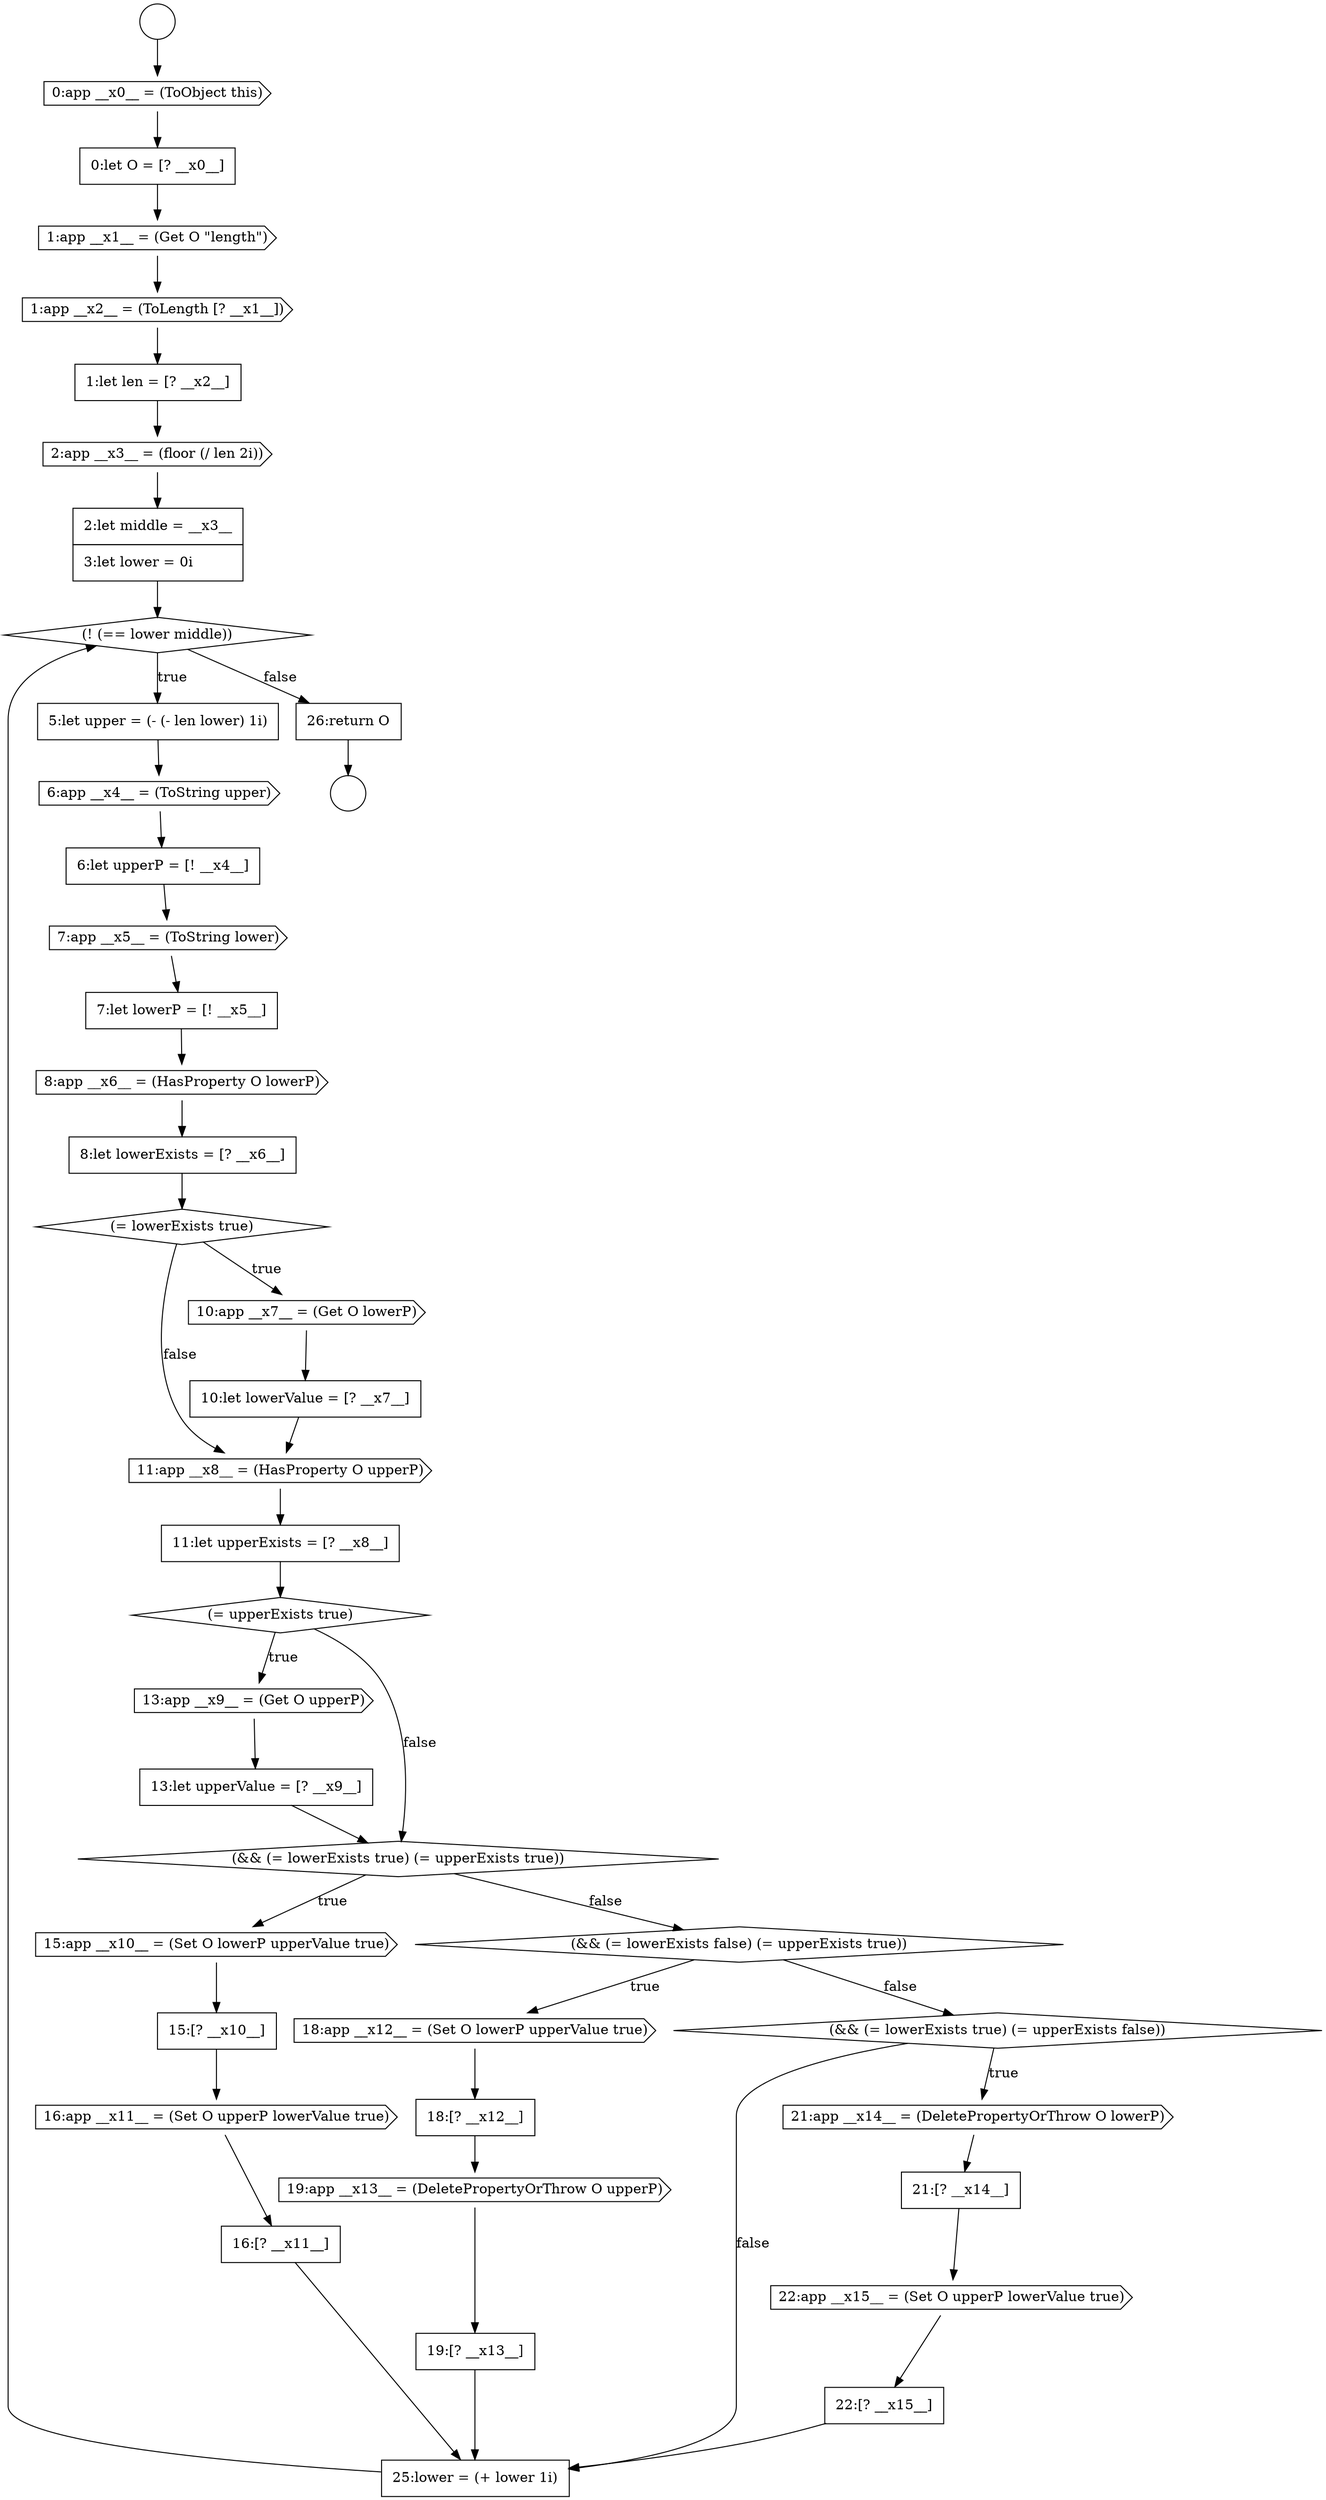 digraph {
  node15303 [shape=none, margin=0, label=<<font color="black">
    <table border="0" cellborder="1" cellspacing="0" cellpadding="10">
      <tr><td align="left">1:let len = [? __x2__]</td></tr>
    </table>
  </font>> color="black" fillcolor="white" style=filled]
  node15311 [shape=none, margin=0, label=<<font color="black">
    <table border="0" cellborder="1" cellspacing="0" cellpadding="10">
      <tr><td align="left">7:let lowerP = [! __x5__]</td></tr>
    </table>
  </font>> color="black" fillcolor="white" style=filled]
  node15312 [shape=cds, label=<<font color="black">8:app __x6__ = (HasProperty O lowerP)</font>> color="black" fillcolor="white" style=filled]
  node15307 [shape=none, margin=0, label=<<font color="black">
    <table border="0" cellborder="1" cellspacing="0" cellpadding="10">
      <tr><td align="left">5:let upper = (- (- len lower) 1i)</td></tr>
    </table>
  </font>> color="black" fillcolor="white" style=filled]
  node15334 [shape=none, margin=0, label=<<font color="black">
    <table border="0" cellborder="1" cellspacing="0" cellpadding="10">
      <tr><td align="left">21:[? __x14__]</td></tr>
    </table>
  </font>> color="black" fillcolor="white" style=filled]
  node15320 [shape=cds, label=<<font color="black">13:app __x9__ = (Get O upperP)</font>> color="black" fillcolor="white" style=filled]
  node15329 [shape=none, margin=0, label=<<font color="black">
    <table border="0" cellborder="1" cellspacing="0" cellpadding="10">
      <tr><td align="left">18:[? __x12__]</td></tr>
    </table>
  </font>> color="black" fillcolor="white" style=filled]
  node15316 [shape=none, margin=0, label=<<font color="black">
    <table border="0" cellborder="1" cellspacing="0" cellpadding="10">
      <tr><td align="left">10:let lowerValue = [? __x7__]</td></tr>
    </table>
  </font>> color="black" fillcolor="white" style=filled]
  node15297 [shape=circle label=" " color="black" fillcolor="white" style=filled]
  node15326 [shape=none, margin=0, label=<<font color="black">
    <table border="0" cellborder="1" cellspacing="0" cellpadding="10">
      <tr><td align="left">16:[? __x11__]</td></tr>
    </table>
  </font>> color="black" fillcolor="white" style=filled]
  node15301 [shape=cds, label=<<font color="black">1:app __x1__ = (Get O &quot;length&quot;)</font>> color="black" fillcolor="white" style=filled]
  node15309 [shape=none, margin=0, label=<<font color="black">
    <table border="0" cellborder="1" cellspacing="0" cellpadding="10">
      <tr><td align="left">6:let upperP = [! __x4__]</td></tr>
    </table>
  </font>> color="black" fillcolor="white" style=filled]
  node15300 [shape=none, margin=0, label=<<font color="black">
    <table border="0" cellborder="1" cellspacing="0" cellpadding="10">
      <tr><td align="left">0:let O = [? __x0__]</td></tr>
    </table>
  </font>> color="black" fillcolor="white" style=filled]
  node15337 [shape=none, margin=0, label=<<font color="black">
    <table border="0" cellborder="1" cellspacing="0" cellpadding="10">
      <tr><td align="left">25:lower = (+ lower 1i)</td></tr>
    </table>
  </font>> color="black" fillcolor="white" style=filled]
  node15324 [shape=none, margin=0, label=<<font color="black">
    <table border="0" cellborder="1" cellspacing="0" cellpadding="10">
      <tr><td align="left">15:[? __x10__]</td></tr>
    </table>
  </font>> color="black" fillcolor="white" style=filled]
  node15314 [shape=diamond, label=<<font color="black">(= lowerExists true)</font>> color="black" fillcolor="white" style=filled]
  node15325 [shape=cds, label=<<font color="black">16:app __x11__ = (Set O upperP lowerValue true)</font>> color="black" fillcolor="white" style=filled]
  node15299 [shape=cds, label=<<font color="black">0:app __x0__ = (ToObject this)</font>> color="black" fillcolor="white" style=filled]
  node15331 [shape=none, margin=0, label=<<font color="black">
    <table border="0" cellborder="1" cellspacing="0" cellpadding="10">
      <tr><td align="left">19:[? __x13__]</td></tr>
    </table>
  </font>> color="black" fillcolor="white" style=filled]
  node15335 [shape=cds, label=<<font color="black">22:app __x15__ = (Set O upperP lowerValue true)</font>> color="black" fillcolor="white" style=filled]
  node15318 [shape=none, margin=0, label=<<font color="black">
    <table border="0" cellborder="1" cellspacing="0" cellpadding="10">
      <tr><td align="left">11:let upperExists = [? __x8__]</td></tr>
    </table>
  </font>> color="black" fillcolor="white" style=filled]
  node15306 [shape=diamond, label=<<font color="black">(! (== lower middle))</font>> color="black" fillcolor="white" style=filled]
  node15338 [shape=none, margin=0, label=<<font color="black">
    <table border="0" cellborder="1" cellspacing="0" cellpadding="10">
      <tr><td align="left">26:return O</td></tr>
    </table>
  </font>> color="black" fillcolor="white" style=filled]
  node15328 [shape=cds, label=<<font color="black">18:app __x12__ = (Set O lowerP upperValue true)</font>> color="black" fillcolor="white" style=filled]
  node15321 [shape=none, margin=0, label=<<font color="black">
    <table border="0" cellborder="1" cellspacing="0" cellpadding="10">
      <tr><td align="left">13:let upperValue = [? __x9__]</td></tr>
    </table>
  </font>> color="black" fillcolor="white" style=filled]
  node15330 [shape=cds, label=<<font color="black">19:app __x13__ = (DeletePropertyOrThrow O upperP)</font>> color="black" fillcolor="white" style=filled]
  node15298 [shape=circle label=" " color="black" fillcolor="white" style=filled]
  node15302 [shape=cds, label=<<font color="black">1:app __x2__ = (ToLength [? __x1__])</font>> color="black" fillcolor="white" style=filled]
  node15313 [shape=none, margin=0, label=<<font color="black">
    <table border="0" cellborder="1" cellspacing="0" cellpadding="10">
      <tr><td align="left">8:let lowerExists = [? __x6__]</td></tr>
    </table>
  </font>> color="black" fillcolor="white" style=filled]
  node15322 [shape=diamond, label=<<font color="black">(&amp;&amp; (= lowerExists true) (= upperExists true))</font>> color="black" fillcolor="white" style=filled]
  node15317 [shape=cds, label=<<font color="black">11:app __x8__ = (HasProperty O upperP)</font>> color="black" fillcolor="white" style=filled]
  node15308 [shape=cds, label=<<font color="black">6:app __x4__ = (ToString upper)</font>> color="black" fillcolor="white" style=filled]
  node15333 [shape=cds, label=<<font color="black">21:app __x14__ = (DeletePropertyOrThrow O lowerP)</font>> color="black" fillcolor="white" style=filled]
  node15323 [shape=cds, label=<<font color="black">15:app __x10__ = (Set O lowerP upperValue true)</font>> color="black" fillcolor="white" style=filled]
  node15304 [shape=cds, label=<<font color="black">2:app __x3__ = (floor (/ len 2i))</font>> color="black" fillcolor="white" style=filled]
  node15332 [shape=diamond, label=<<font color="black">(&amp;&amp; (= lowerExists true) (= upperExists false))</font>> color="black" fillcolor="white" style=filled]
  node15319 [shape=diamond, label=<<font color="black">(= upperExists true)</font>> color="black" fillcolor="white" style=filled]
  node15315 [shape=cds, label=<<font color="black">10:app __x7__ = (Get O lowerP)</font>> color="black" fillcolor="white" style=filled]
  node15336 [shape=none, margin=0, label=<<font color="black">
    <table border="0" cellborder="1" cellspacing="0" cellpadding="10">
      <tr><td align="left">22:[? __x15__]</td></tr>
    </table>
  </font>> color="black" fillcolor="white" style=filled]
  node15310 [shape=cds, label=<<font color="black">7:app __x5__ = (ToString lower)</font>> color="black" fillcolor="white" style=filled]
  node15305 [shape=none, margin=0, label=<<font color="black">
    <table border="0" cellborder="1" cellspacing="0" cellpadding="10">
      <tr><td align="left">2:let middle = __x3__</td></tr>
      <tr><td align="left">3:let lower = 0i</td></tr>
    </table>
  </font>> color="black" fillcolor="white" style=filled]
  node15327 [shape=diamond, label=<<font color="black">(&amp;&amp; (= lowerExists false) (= upperExists true))</font>> color="black" fillcolor="white" style=filled]
  node15310 -> node15311 [ color="black"]
  node15319 -> node15320 [label=<<font color="black">true</font>> color="black"]
  node15319 -> node15322 [label=<<font color="black">false</font>> color="black"]
  node15300 -> node15301 [ color="black"]
  node15313 -> node15314 [ color="black"]
  node15337 -> node15306 [ color="black"]
  node15315 -> node15316 [ color="black"]
  node15327 -> node15328 [label=<<font color="black">true</font>> color="black"]
  node15327 -> node15332 [label=<<font color="black">false</font>> color="black"]
  node15297 -> node15299 [ color="black"]
  node15320 -> node15321 [ color="black"]
  node15302 -> node15303 [ color="black"]
  node15316 -> node15317 [ color="black"]
  node15324 -> node15325 [ color="black"]
  node15321 -> node15322 [ color="black"]
  node15330 -> node15331 [ color="black"]
  node15332 -> node15333 [label=<<font color="black">true</font>> color="black"]
  node15332 -> node15337 [label=<<font color="black">false</font>> color="black"]
  node15328 -> node15329 [ color="black"]
  node15309 -> node15310 [ color="black"]
  node15336 -> node15337 [ color="black"]
  node15333 -> node15334 [ color="black"]
  node15312 -> node15313 [ color="black"]
  node15329 -> node15330 [ color="black"]
  node15304 -> node15305 [ color="black"]
  node15338 -> node15298 [ color="black"]
  node15311 -> node15312 [ color="black"]
  node15322 -> node15323 [label=<<font color="black">true</font>> color="black"]
  node15322 -> node15327 [label=<<font color="black">false</font>> color="black"]
  node15326 -> node15337 [ color="black"]
  node15307 -> node15308 [ color="black"]
  node15318 -> node15319 [ color="black"]
  node15306 -> node15307 [label=<<font color="black">true</font>> color="black"]
  node15306 -> node15338 [label=<<font color="black">false</font>> color="black"]
  node15323 -> node15324 [ color="black"]
  node15305 -> node15306 [ color="black"]
  node15303 -> node15304 [ color="black"]
  node15299 -> node15300 [ color="black"]
  node15335 -> node15336 [ color="black"]
  node15308 -> node15309 [ color="black"]
  node15325 -> node15326 [ color="black"]
  node15314 -> node15315 [label=<<font color="black">true</font>> color="black"]
  node15314 -> node15317 [label=<<font color="black">false</font>> color="black"]
  node15317 -> node15318 [ color="black"]
  node15301 -> node15302 [ color="black"]
  node15331 -> node15337 [ color="black"]
  node15334 -> node15335 [ color="black"]
}
